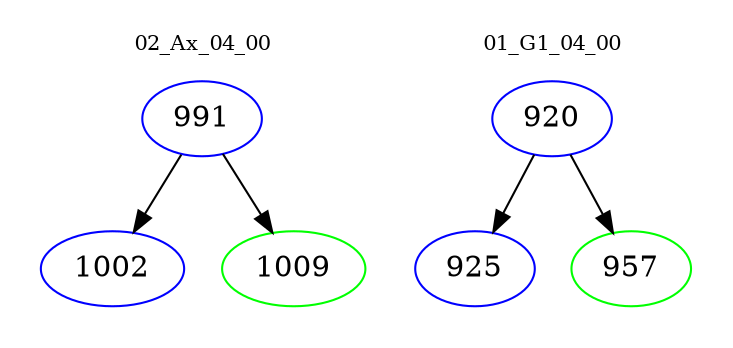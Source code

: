 digraph{
subgraph cluster_0 {
color = white
label = "02_Ax_04_00";
fontsize=10;
T0_991 [label="991", color="blue"]
T0_991 -> T0_1002 [color="black"]
T0_1002 [label="1002", color="blue"]
T0_991 -> T0_1009 [color="black"]
T0_1009 [label="1009", color="green"]
}
subgraph cluster_1 {
color = white
label = "01_G1_04_00";
fontsize=10;
T1_920 [label="920", color="blue"]
T1_920 -> T1_925 [color="black"]
T1_925 [label="925", color="blue"]
T1_920 -> T1_957 [color="black"]
T1_957 [label="957", color="green"]
}
}
